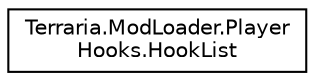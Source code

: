 digraph "Graphical Class Hierarchy"
{
 // LATEX_PDF_SIZE
  edge [fontname="Helvetica",fontsize="10",labelfontname="Helvetica",labelfontsize="10"];
  node [fontname="Helvetica",fontsize="10",shape=record];
  rankdir="LR";
  Node0 [label="Terraria.ModLoader.Player\lHooks.HookList",height=0.2,width=0.4,color="black", fillcolor="white", style="filled",URL="$class_terraria_1_1_mod_loader_1_1_player_hooks_1_1_hook_list.html",tooltip=" "];
}
